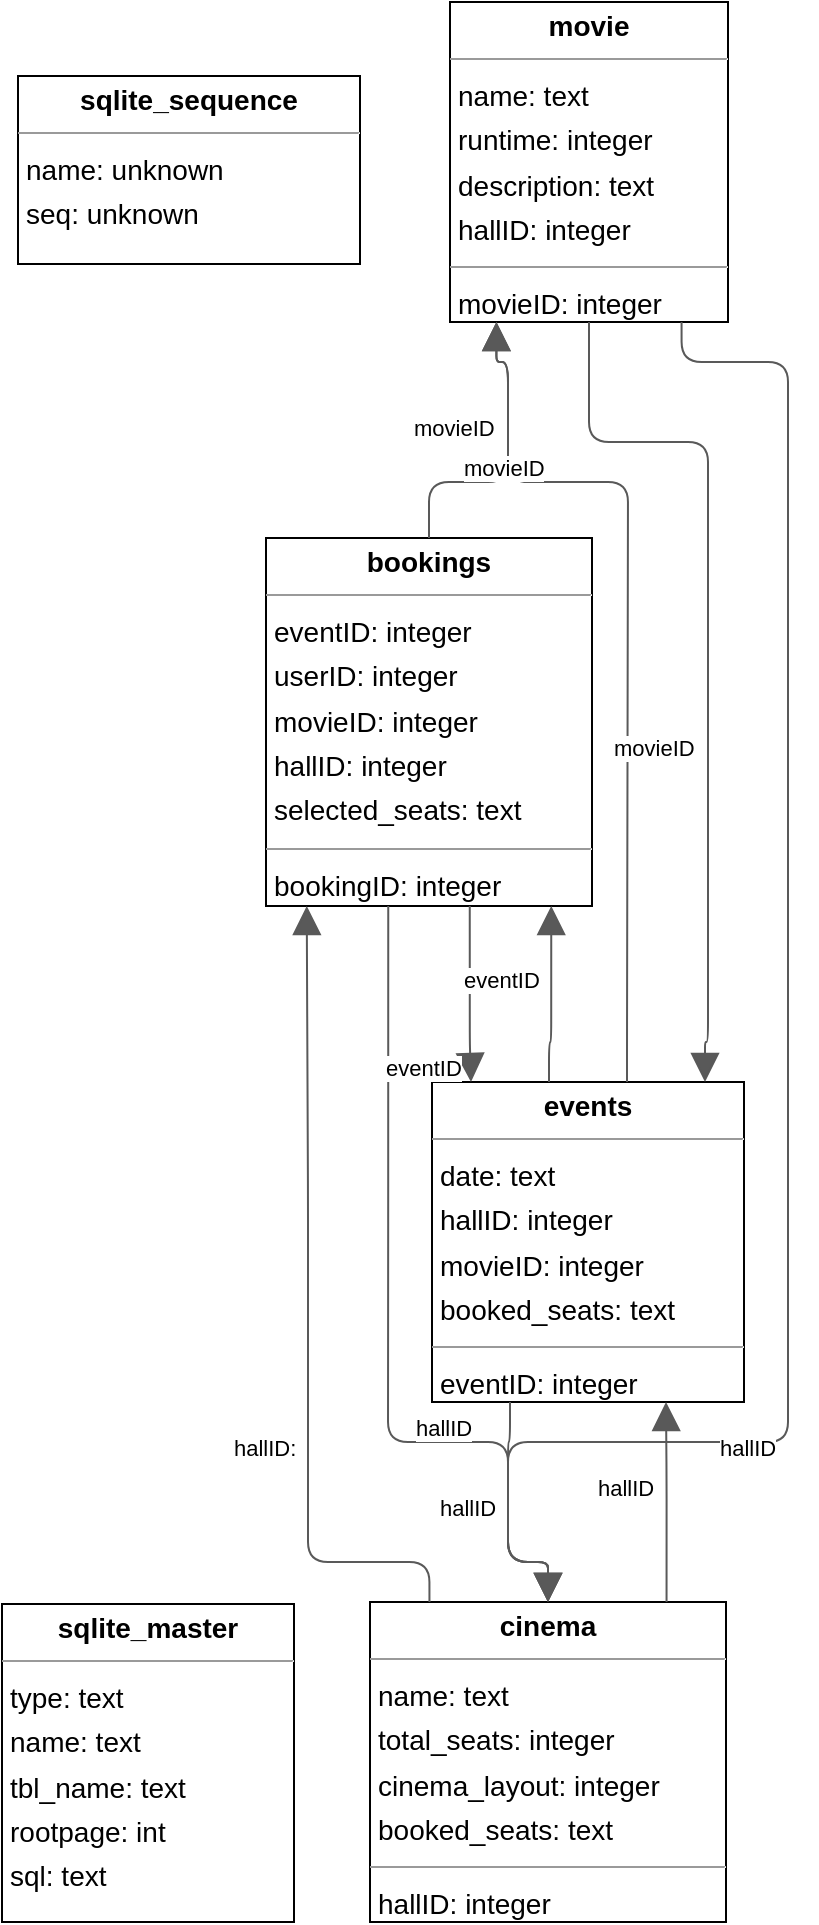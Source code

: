 <mxGraphModel dx="0" dy="0" grid="1" gridSize="10" guides="1" tooltips="1" connect="1" arrows="1" fold="1" page="0" pageScale="1" background="none" math="0" shadow="0">
  <root>
    <mxCell id="0" />
    <mxCell id="1" parent="0" />
    <mxCell id="node2" parent="1" vertex="1" value="&lt;p style=&quot;margin:0px;margin-top:4px;text-align:center;&quot;&gt;&lt;b&gt;bookings&lt;/b&gt;&lt;/p&gt;&lt;hr size=&quot;1&quot;/&gt;&lt;p style=&quot;margin:0 0 0 4px;line-height:1.6;&quot;&gt; eventID: integer&lt;br/&gt; userID: integer&lt;br/&gt; movieID: integer&lt;br/&gt; hallID: integer&lt;br/&gt; selected_seats: text&lt;/p&gt;&lt;hr size=&quot;1&quot;/&gt;&lt;p style=&quot;margin:0 0 0 4px;line-height:1.6;&quot;&gt; bookingID: integer&lt;/p&gt;" style="verticalAlign=top;align=left;overflow=fill;fontSize=14;fontFamily=Helvetica;html=1;rounded=0;shadow=0;comic=0;labelBackgroundColor=none;strokeWidth=1;">
      <mxGeometry x="43" y="176" width="163" height="184" as="geometry" />
    </mxCell>
    <mxCell id="node0" parent="1" vertex="1" value="&lt;p style=&quot;margin:0px;margin-top:4px;text-align:center;&quot;&gt;&lt;b&gt;cinema&lt;/b&gt;&lt;/p&gt;&lt;hr size=&quot;1&quot;/&gt;&lt;p style=&quot;margin:0 0 0 4px;line-height:1.6;&quot;&gt; name: text&lt;br/&gt; total_seats: integer&lt;br/&gt; cinema_layout: integer&lt;br/&gt; booked_seats: text&lt;/p&gt;&lt;hr size=&quot;1&quot;/&gt;&lt;p style=&quot;margin:0 0 0 4px;line-height:1.6;&quot;&gt; hallID: integer&lt;/p&gt;" style="verticalAlign=top;align=left;overflow=fill;fontSize=14;fontFamily=Helvetica;html=1;rounded=0;shadow=0;comic=0;labelBackgroundColor=none;strokeWidth=1;">
      <mxGeometry x="95" y="708" width="178" height="160" as="geometry" />
    </mxCell>
    <mxCell id="node3" parent="1" vertex="1" value="&lt;p style=&quot;margin:0px;margin-top:4px;text-align:center;&quot;&gt;&lt;b&gt;events&lt;/b&gt;&lt;/p&gt;&lt;hr size=&quot;1&quot;/&gt;&lt;p style=&quot;margin:0 0 0 4px;line-height:1.6;&quot;&gt; date: text&lt;br/&gt; hallID: integer&lt;br/&gt; movieID: integer&lt;br/&gt; booked_seats: text&lt;/p&gt;&lt;hr size=&quot;1&quot;/&gt;&lt;p style=&quot;margin:0 0 0 4px;line-height:1.6;&quot;&gt; eventID: integer&lt;/p&gt;" style="verticalAlign=top;align=left;overflow=fill;fontSize=14;fontFamily=Helvetica;html=1;rounded=0;shadow=0;comic=0;labelBackgroundColor=none;strokeWidth=1;">
      <mxGeometry x="126" y="448" width="156" height="160" as="geometry" />
    </mxCell>
    <mxCell id="node1" parent="1" vertex="1" value="&lt;p style=&quot;margin:0px;margin-top:4px;text-align:center;&quot;&gt;&lt;b&gt;movie&lt;/b&gt;&lt;/p&gt;&lt;hr size=&quot;1&quot;/&gt;&lt;p style=&quot;margin:0 0 0 4px;line-height:1.6;&quot;&gt; name: text&lt;br/&gt; runtime: integer&lt;br/&gt; description: text&lt;br/&gt; hallID: integer&lt;/p&gt;&lt;hr size=&quot;1&quot;/&gt;&lt;p style=&quot;margin:0 0 0 4px;line-height:1.6;&quot;&gt; movieID: integer&lt;/p&gt;" style="verticalAlign=top;align=left;overflow=fill;fontSize=14;fontFamily=Helvetica;html=1;rounded=0;shadow=0;comic=0;labelBackgroundColor=none;strokeWidth=1;">
      <mxGeometry x="135" y="-92" width="139" height="160" as="geometry" />
    </mxCell>
    <mxCell id="node4" parent="1" vertex="1" value="&lt;p style=&quot;margin:0px;margin-top:4px;text-align:center;&quot;&gt;&lt;b&gt;sqlite_master&lt;/b&gt;&lt;/p&gt;&lt;hr size=&quot;1&quot;/&gt;&lt;p style=&quot;margin:0 0 0 4px;line-height:1.6;&quot;&gt; type: text&lt;br/&gt; name: text&lt;br/&gt; tbl_name: text&lt;br/&gt; rootpage: int&lt;br/&gt; sql: text&lt;/p&gt;" style="verticalAlign=top;align=left;overflow=fill;fontSize=14;fontFamily=Helvetica;html=1;rounded=0;shadow=0;comic=0;labelBackgroundColor=none;strokeWidth=1;">
      <mxGeometry x="-89" y="709" width="146" height="159" as="geometry" />
    </mxCell>
    <mxCell id="node5" parent="1" vertex="1" value="&lt;p style=&quot;margin:0px;margin-top:4px;text-align:center;&quot;&gt;&lt;b&gt;sqlite_sequence&lt;/b&gt;&lt;/p&gt;&lt;hr size=&quot;1&quot;/&gt;&lt;p style=&quot;margin:0 0 0 4px;line-height:1.6;&quot;&gt; name: unknown&lt;br/&gt; seq: unknown&lt;/p&gt;" style="verticalAlign=top;align=left;overflow=fill;fontSize=14;fontFamily=Helvetica;html=1;rounded=0;shadow=0;comic=0;labelBackgroundColor=none;strokeWidth=1;">
      <mxGeometry x="-81" y="-55" width="171" height="94" as="geometry" />
    </mxCell>
    <mxCell id="edge2" edge="1" value="" parent="1" source="node2" target="node0" style="html=1;rounded=1;edgeStyle=orthogonalEdgeStyle;dashed=0;startArrow=none;endArrow=block;endSize=12;strokeColor=#595959;exitX=0.375;exitY=1.000;exitDx=0;exitDy=0;entryX=0.500;entryY=0.000;entryDx=0;entryDy=0;">
      <mxGeometry width="50" height="50" relative="1" as="geometry">
        <Array as="points">
          <mxPoint x="104" y="508" />
          <mxPoint x="104" y="508" />
          <mxPoint x="104" y="628" />
          <mxPoint x="164" y="628" />
          <mxPoint x="164" y="688" />
          <mxPoint x="184" y="688" />
        </Array>
      </mxGeometry>
    </mxCell>
    <mxCell id="label14" parent="edge2" vertex="1" connectable="0" value="hallID" style="edgeLabel;resizable=0;html=1;align=left;verticalAlign=top;strokeColor=default;">
      <mxGeometry x="116" y="608" as="geometry" />
    </mxCell>
    <mxCell id="edge7" edge="1" value="" parent="1" source="node2" target="node3" style="html=1;rounded=1;edgeStyle=orthogonalEdgeStyle;dashed=0;startArrow=none;endArrow=block;endSize=12;strokeColor=#595959;exitX=0.625;exitY=1.000;exitDx=0;exitDy=0;entryX=0.125;entryY=0.000;entryDx=0;entryDy=0;">
      <mxGeometry width="50" height="50" relative="1" as="geometry">
        <Array as="points">
          <mxPoint x="144" y="428" />
          <mxPoint x="146" y="428" />
        </Array>
      </mxGeometry>
    </mxCell>
    <mxCell id="label44" parent="edge7" vertex="1" connectable="0" value="eventID" style="edgeLabel;resizable=0;html=1;align=left;verticalAlign=top;strokeColor=default;">
      <mxGeometry x="101" y="428" as="geometry" />
    </mxCell>
    <mxCell id="edge1" edge="1" value="" parent="1" source="node2" target="node1" style="html=1;rounded=1;edgeStyle=orthogonalEdgeStyle;dashed=0;startArrow=none;endArrow=block;endSize=12;strokeColor=#595959;exitX=0.500;exitY=0.000;exitDx=0;exitDy=0;entryX=0.167;entryY=1.000;entryDx=0;entryDy=0;">
      <mxGeometry width="50" height="50" relative="1" as="geometry">
        <Array as="points">
          <mxPoint x="124" y="148" />
          <mxPoint x="164" y="148" />
          <mxPoint x="164" y="88" />
          <mxPoint x="158" y="88" />
        </Array>
      </mxGeometry>
    </mxCell>
    <mxCell id="label8" parent="edge1" vertex="1" connectable="0" value="movieID" style="edgeLabel;resizable=0;html=1;align=left;verticalAlign=top;strokeColor=default;">
      <mxGeometry x="115" y="108" as="geometry" />
    </mxCell>
    <mxCell id="edge0" edge="1" value="" parent="1" source="node0" target="node2" style="html=1;rounded=1;edgeStyle=orthogonalEdgeStyle;dashed=0;startArrow=none;endArrow=block;endSize=12;strokeColor=#595959;exitX=0.167;exitY=0.000;exitDx=0;exitDy=0;entryX=0.125;entryY=1.000;entryDx=0;entryDy=0;">
      <mxGeometry width="50" height="50" relative="1" as="geometry">
        <Array as="points">
          <mxPoint x="125" y="688" />
          <mxPoint x="64" y="688" />
          <mxPoint x="64" y="508" />
          <mxPoint x="63" y="508" />
        </Array>
      </mxGeometry>
    </mxCell>
    <mxCell id="label2" parent="edge0" vertex="1" connectable="0" value="hallID:" style="edgeLabel;resizable=0;html=1;align=left;verticalAlign=top;strokeColor=default;">
      <mxGeometry x="25" y="618" as="geometry" />
    </mxCell>
    <mxCell id="edge6" edge="1" value="" parent="1" source="node0" target="node3" style="html=1;rounded=1;edgeStyle=orthogonalEdgeStyle;dashed=0;startArrow=none;endArrow=block;endSize=12;strokeColor=#595959;exitX=0.833;exitY=0.000;exitDx=0;exitDy=0;entryX=0.750;entryY=1.000;entryDx=0;entryDy=0;">
      <mxGeometry width="50" height="50" relative="1" as="geometry">
        <Array as="points">
          <mxPoint x="243" y="648" />
          <mxPoint x="243" y="648" />
        </Array>
      </mxGeometry>
    </mxCell>
    <mxCell id="label38" parent="edge6" vertex="1" connectable="0" value="hallID" style="edgeLabel;resizable=0;html=1;align=left;verticalAlign=top;strokeColor=default;">
      <mxGeometry x="207" y="638" as="geometry" />
    </mxCell>
    <mxCell id="edge9" edge="1" value="" parent="1" source="node3" target="node2" style="html=1;rounded=1;edgeStyle=orthogonalEdgeStyle;dashed=0;startArrow=none;endArrow=block;endSize=12;strokeColor=#595959;exitX=0.375;exitY=0.000;exitDx=0;exitDy=0;entryX=0.875;entryY=1.000;entryDx=0;entryDy=0;">
      <mxGeometry width="50" height="50" relative="1" as="geometry">
        <Array as="points">
          <mxPoint x="185" y="428" />
          <mxPoint x="185" y="428" />
        </Array>
      </mxGeometry>
    </mxCell>
    <mxCell id="label56" parent="edge9" vertex="1" connectable="0" value="eventID" style="edgeLabel;resizable=0;html=1;align=left;verticalAlign=top;strokeColor=default;">
      <mxGeometry x="140" y="384" as="geometry" />
    </mxCell>
    <mxCell id="edge5" edge="1" value="" parent="1" source="node3" target="node0" style="html=1;rounded=1;edgeStyle=orthogonalEdgeStyle;dashed=0;startArrow=none;endArrow=block;endSize=12;strokeColor=#595959;exitX=0.250;exitY=1.000;exitDx=0;exitDy=0;entryX=0.500;entryY=0.000;entryDx=0;entryDy=0;">
      <mxGeometry width="50" height="50" relative="1" as="geometry">
        <Array as="points">
          <mxPoint x="165" y="628" />
          <mxPoint x="164" y="628" />
          <mxPoint x="164" y="688" />
          <mxPoint x="184" y="688" />
        </Array>
      </mxGeometry>
    </mxCell>
    <mxCell id="label32" parent="edge5" vertex="1" connectable="0" value="hallID" style="edgeLabel;resizable=0;html=1;align=left;verticalAlign=top;strokeColor=default;">
      <mxGeometry x="128" y="648" as="geometry" />
    </mxCell>
    <mxCell id="edge4" edge="1" value="" parent="1" source="node3" target="node1" style="html=1;rounded=1;edgeStyle=orthogonalEdgeStyle;dashed=0;startArrow=none;endArrow=block;endSize=12;strokeColor=#595959;exitX=0.625;exitY=0.000;exitDx=0;exitDy=0;entryX=0.167;entryY=1.000;entryDx=0;entryDy=0;">
      <mxGeometry width="50" height="50" relative="1" as="geometry">
        <Array as="points">
          <mxPoint x="224" y="428" />
          <mxPoint x="224" y="428" />
          <mxPoint x="224" y="148" />
          <mxPoint x="164" y="148" />
          <mxPoint x="164" y="88" />
          <mxPoint x="158" y="88" />
        </Array>
      </mxGeometry>
    </mxCell>
    <mxCell id="label26" parent="edge4" vertex="1" connectable="0" value="movieID" style="edgeLabel;resizable=0;html=1;align=left;verticalAlign=top;strokeColor=default;">
      <mxGeometry x="140" y="128" as="geometry" />
    </mxCell>
    <mxCell id="edge3" edge="1" value="" parent="1" source="node1" target="node0" style="html=1;rounded=1;edgeStyle=orthogonalEdgeStyle;dashed=0;startArrow=none;endArrow=block;endSize=12;strokeColor=#595959;exitX=0.833;exitY=1.000;exitDx=0;exitDy=0;entryX=0.500;entryY=0.000;entryDx=0;entryDy=0;">
      <mxGeometry width="50" height="50" relative="1" as="geometry">
        <Array as="points">
          <mxPoint x="250" y="88" />
          <mxPoint x="304" y="88" />
          <mxPoint x="304" y="628" />
          <mxPoint x="164" y="628" />
          <mxPoint x="164" y="688" />
          <mxPoint x="184" y="688" />
        </Array>
      </mxGeometry>
    </mxCell>
    <mxCell id="label20" parent="edge3" vertex="1" connectable="0" value="hallID" style="edgeLabel;resizable=0;html=1;align=left;verticalAlign=top;strokeColor=default;">
      <mxGeometry x="268" y="618" as="geometry" />
    </mxCell>
    <mxCell id="edge8" edge="1" value="" parent="1" source="node1" target="node3" style="html=1;rounded=1;edgeStyle=orthogonalEdgeStyle;dashed=0;startArrow=none;endArrow=block;endSize=12;strokeColor=#595959;exitX=0.500;exitY=1.000;exitDx=0;exitDy=0;entryX=0.875;entryY=0.000;entryDx=0;entryDy=0;">
      <mxGeometry width="50" height="50" relative="1" as="geometry">
        <Array as="points">
          <mxPoint x="204" y="128" />
          <mxPoint x="264" y="128" />
          <mxPoint x="264" y="428" />
          <mxPoint x="263" y="428" />
        </Array>
      </mxGeometry>
    </mxCell>
    <mxCell id="label50" parent="edge8" vertex="1" connectable="0" value="movieID" style="edgeLabel;resizable=0;html=1;align=left;verticalAlign=top;strokeColor=default;">
      <mxGeometry x="215" y="268" as="geometry" />
    </mxCell>
  </root>
</mxGraphModel>